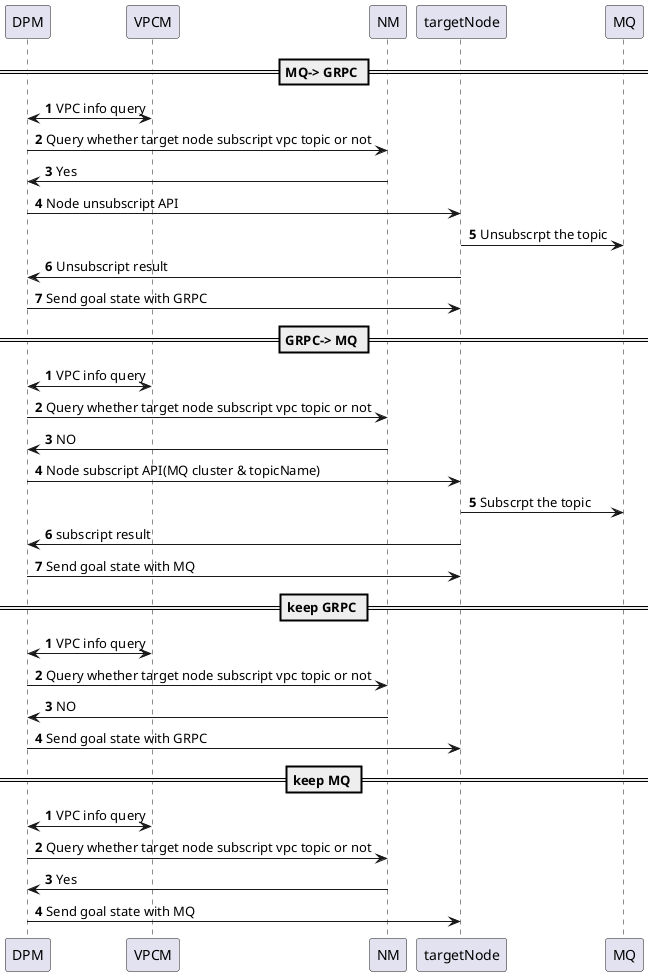 @startuml
'https://plantuml.com/sequence-diagram

== MQ-> GRPC ==
autonumber

DPM <-> VPCM: VPC info query
DPM ->NM: Query whether target node subscript vpc topic or not
NM ->DPM: Yes
DPM -> targetNode: Node unsubscript API
targetNode -> MQ: Unsubscrpt the topic
targetNode -> DPM: Unsubscript result
DPM -> targetNode: Send goal state with GRPC

== GRPC-> MQ ==
autonumber

DPM <-> VPCM: VPC info query
DPM ->NM: Query whether target node subscript vpc topic or not
NM ->DPM: NO
DPM -> targetNode: Node subscript API(MQ cluster & topicName)
targetNode -> MQ: Subscrpt the topic
targetNode -> DPM: subscript result
DPM -> targetNode: Send goal state with MQ

== keep GRPC ==
autonumber

DPM <-> VPCM: VPC info query
DPM ->NM: Query whether target node subscript vpc topic or not
NM ->DPM: NO
DPM -> targetNode: Send goal state with GRPC

== keep MQ ==
autonumber

DPM <-> VPCM: VPC info query
DPM ->NM: Query whether target node subscript vpc topic or not
NM ->DPM: Yes
DPM -> targetNode: Send goal state with MQ


@enduml
